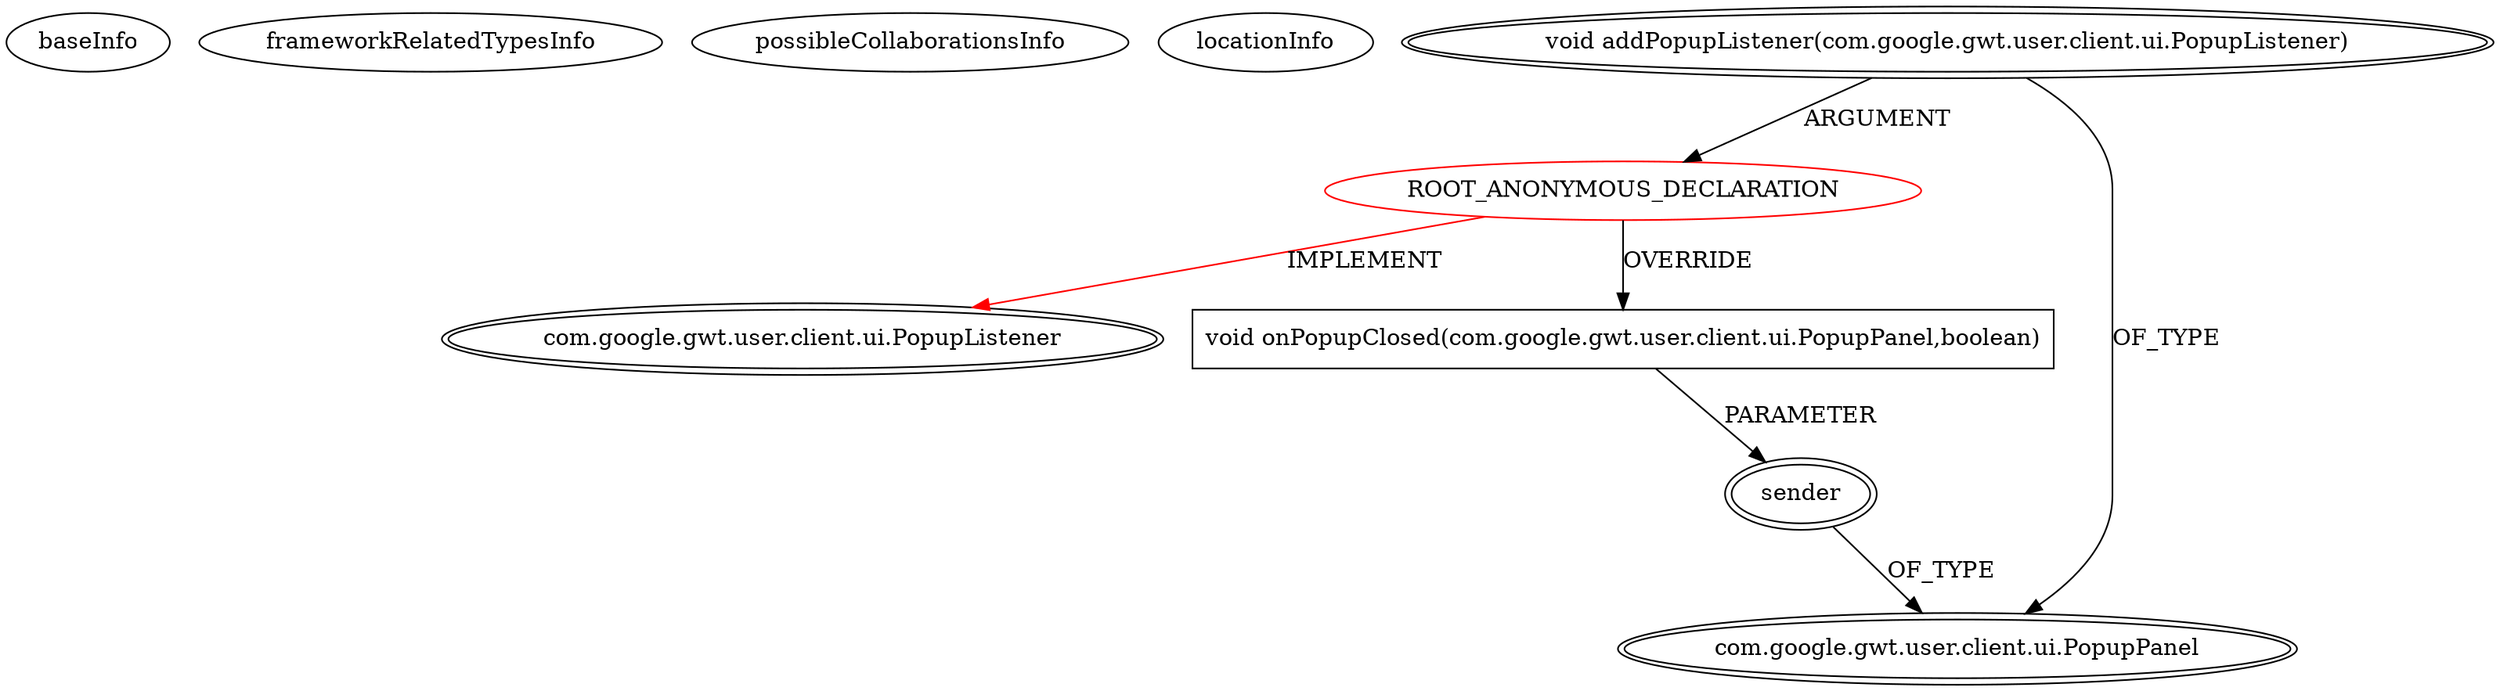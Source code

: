 digraph {
baseInfo[graphId=3032,category="extension_graph",isAnonymous=true,possibleRelation=false]
frameworkRelatedTypesInfo[0="com.google.gwt.user.client.ui.PopupListener"]
possibleCollaborationsInfo[]
locationInfo[projectName="hmiguellima-ugat",filePath="/hmiguellima-ugat/ugat-master/src/org/ucp/gwt/widgets/DatePicker.java",contextSignature="void showCalendar()",graphId="3032"]
0[label="ROOT_ANONYMOUS_DECLARATION",vertexType="ROOT_ANONYMOUS_DECLARATION",isFrameworkType=false,color=red]
1[label="com.google.gwt.user.client.ui.PopupListener",vertexType="FRAMEWORK_INTERFACE_TYPE",isFrameworkType=true,peripheries=2]
2[label="void addPopupListener(com.google.gwt.user.client.ui.PopupListener)",vertexType="OUTSIDE_CALL",isFrameworkType=true,peripheries=2]
3[label="com.google.gwt.user.client.ui.PopupPanel",vertexType="FRAMEWORK_CLASS_TYPE",isFrameworkType=true,peripheries=2]
4[label="void onPopupClosed(com.google.gwt.user.client.ui.PopupPanel,boolean)",vertexType="OVERRIDING_METHOD_DECLARATION",isFrameworkType=false,shape=box]
5[label="sender",vertexType="PARAMETER_DECLARATION",isFrameworkType=true,peripheries=2]
0->1[label="IMPLEMENT",color=red]
2->0[label="ARGUMENT"]
2->3[label="OF_TYPE"]
0->4[label="OVERRIDE"]
5->3[label="OF_TYPE"]
4->5[label="PARAMETER"]
}
